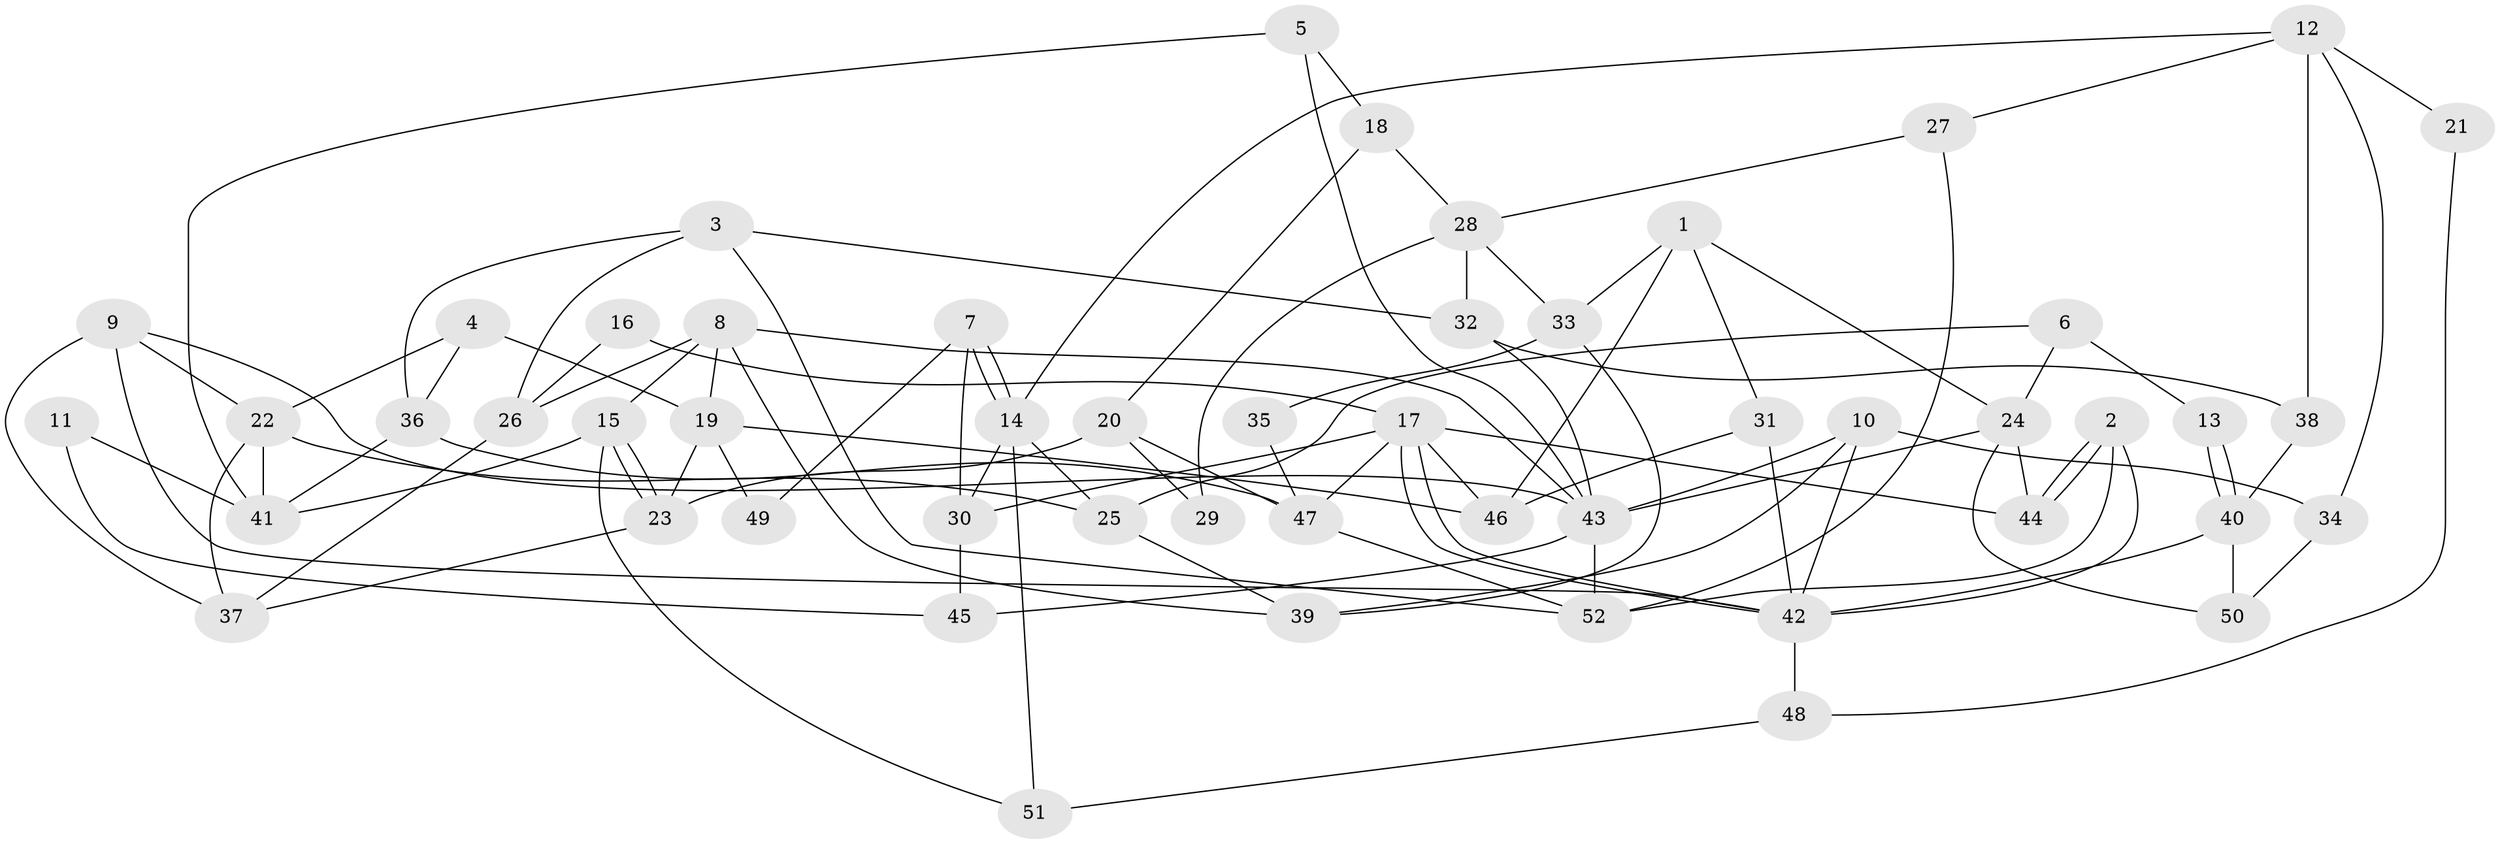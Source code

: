 // Generated by graph-tools (version 1.1) at 2025/14/03/09/25 04:14:58]
// undirected, 52 vertices, 104 edges
graph export_dot {
graph [start="1"]
  node [color=gray90,style=filled];
  1;
  2;
  3;
  4;
  5;
  6;
  7;
  8;
  9;
  10;
  11;
  12;
  13;
  14;
  15;
  16;
  17;
  18;
  19;
  20;
  21;
  22;
  23;
  24;
  25;
  26;
  27;
  28;
  29;
  30;
  31;
  32;
  33;
  34;
  35;
  36;
  37;
  38;
  39;
  40;
  41;
  42;
  43;
  44;
  45;
  46;
  47;
  48;
  49;
  50;
  51;
  52;
  1 -- 24;
  1 -- 31;
  1 -- 33;
  1 -- 46;
  2 -- 44;
  2 -- 44;
  2 -- 42;
  2 -- 52;
  3 -- 36;
  3 -- 52;
  3 -- 26;
  3 -- 32;
  4 -- 19;
  4 -- 22;
  4 -- 36;
  5 -- 43;
  5 -- 18;
  5 -- 41;
  6 -- 25;
  6 -- 24;
  6 -- 13;
  7 -- 14;
  7 -- 14;
  7 -- 30;
  7 -- 49;
  8 -- 15;
  8 -- 39;
  8 -- 19;
  8 -- 26;
  8 -- 43;
  9 -- 22;
  9 -- 43;
  9 -- 37;
  9 -- 42;
  10 -- 42;
  10 -- 43;
  10 -- 34;
  10 -- 39;
  11 -- 45;
  11 -- 41;
  12 -- 38;
  12 -- 27;
  12 -- 14;
  12 -- 21;
  12 -- 34;
  13 -- 40;
  13 -- 40;
  14 -- 25;
  14 -- 30;
  14 -- 51;
  15 -- 41;
  15 -- 23;
  15 -- 23;
  15 -- 51;
  16 -- 26;
  16 -- 17;
  17 -- 46;
  17 -- 42;
  17 -- 42;
  17 -- 30;
  17 -- 44;
  17 -- 47;
  18 -- 28;
  18 -- 20;
  19 -- 23;
  19 -- 46;
  19 -- 49;
  20 -- 47;
  20 -- 23;
  20 -- 29;
  21 -- 48;
  22 -- 37;
  22 -- 41;
  22 -- 25;
  23 -- 37;
  24 -- 44;
  24 -- 50;
  24 -- 43;
  25 -- 39;
  26 -- 37;
  27 -- 28;
  27 -- 52;
  28 -- 33;
  28 -- 32;
  28 -- 29;
  30 -- 45;
  31 -- 46;
  31 -- 42;
  32 -- 43;
  32 -- 38;
  33 -- 39;
  33 -- 35;
  34 -- 50;
  35 -- 47;
  36 -- 47;
  36 -- 41;
  38 -- 40;
  40 -- 42;
  40 -- 50;
  42 -- 48;
  43 -- 45;
  43 -- 52;
  47 -- 52;
  48 -- 51;
}
